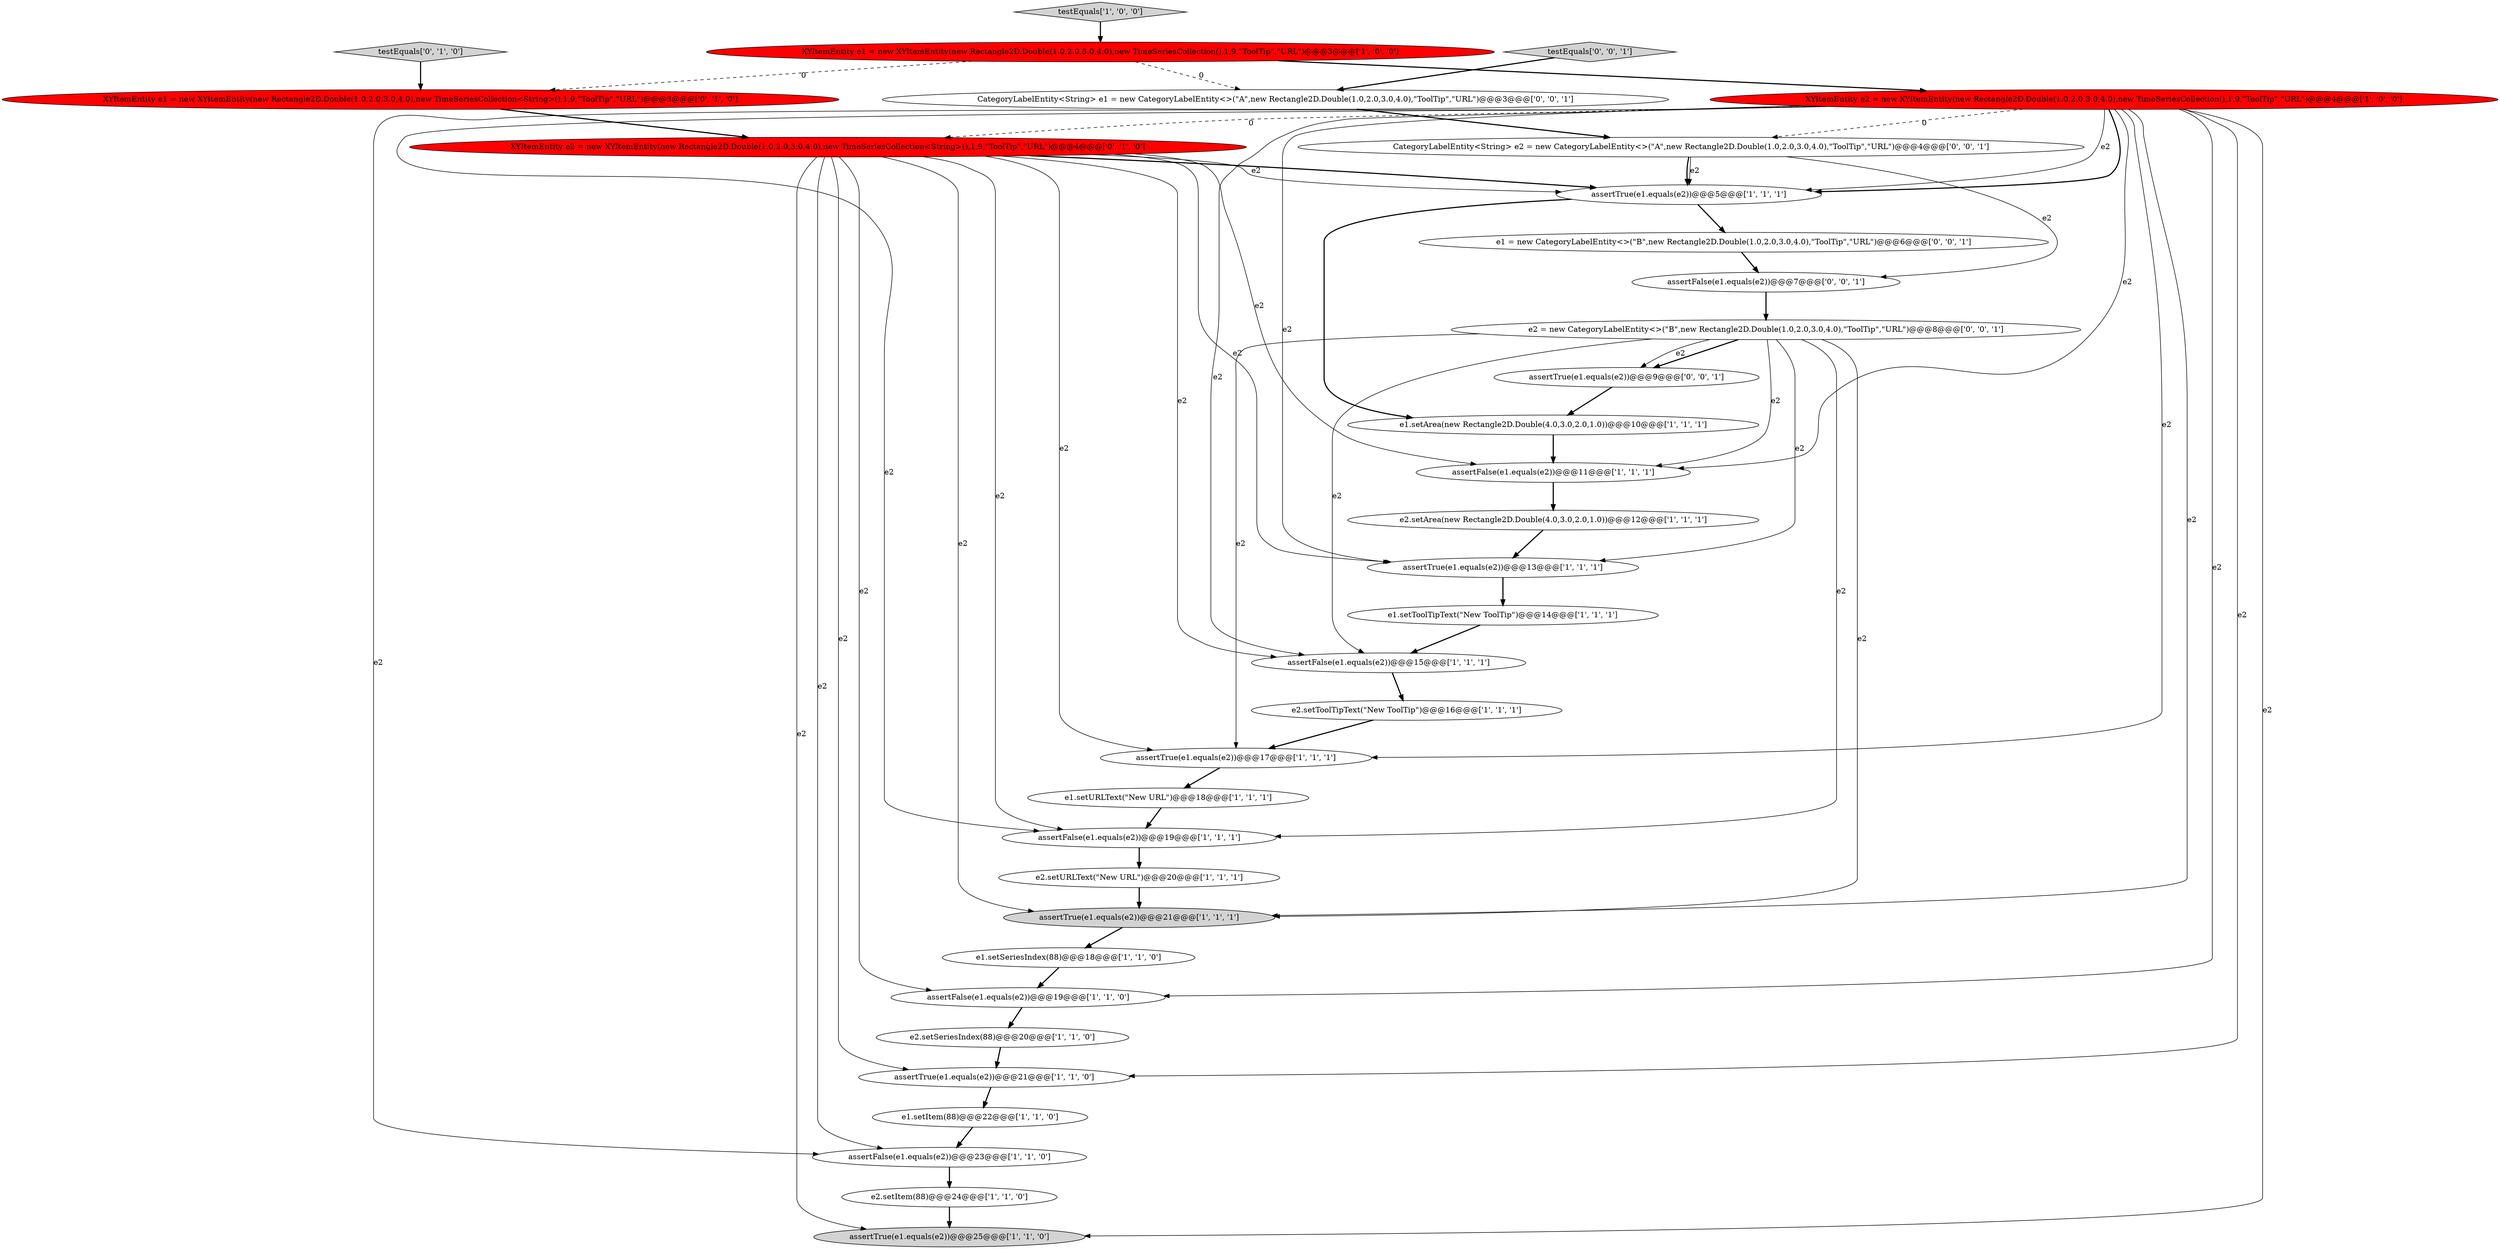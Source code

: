 digraph {
28 [style = filled, label = "e2 = new CategoryLabelEntity<>(\"B\",new Rectangle2D.Double(1.0,2.0,3.0,4.0),\"ToolTip\",\"URL\")@@@8@@@['0', '0', '1']", fillcolor = white, shape = ellipse image = "AAA0AAABBB3BBB"];
17 [style = filled, label = "assertFalse(e1.equals(e2))@@@15@@@['1', '1', '1']", fillcolor = white, shape = ellipse image = "AAA0AAABBB1BBB"];
32 [style = filled, label = "e1 = new CategoryLabelEntity<>(\"B\",new Rectangle2D.Double(1.0,2.0,3.0,4.0),\"ToolTip\",\"URL\")@@@6@@@['0', '0', '1']", fillcolor = white, shape = ellipse image = "AAA0AAABBB3BBB"];
27 [style = filled, label = "assertFalse(e1.equals(e2))@@@7@@@['0', '0', '1']", fillcolor = white, shape = ellipse image = "AAA0AAABBB3BBB"];
19 [style = filled, label = "assertTrue(e1.equals(e2))@@@5@@@['1', '1', '1']", fillcolor = white, shape = ellipse image = "AAA0AAABBB1BBB"];
30 [style = filled, label = "CategoryLabelEntity<String> e1 = new CategoryLabelEntity<>(\"A\",new Rectangle2D.Double(1.0,2.0,3.0,4.0),\"ToolTip\",\"URL\")@@@3@@@['0', '0', '1']", fillcolor = white, shape = ellipse image = "AAA0AAABBB3BBB"];
29 [style = filled, label = "testEquals['0', '0', '1']", fillcolor = lightgray, shape = diamond image = "AAA0AAABBB3BBB"];
3 [style = filled, label = "e2.setToolTipText(\"New ToolTip\")@@@16@@@['1', '1', '1']", fillcolor = white, shape = ellipse image = "AAA0AAABBB1BBB"];
5 [style = filled, label = "assertTrue(e1.equals(e2))@@@21@@@['1', '1', '1']", fillcolor = lightgray, shape = ellipse image = "AAA0AAABBB1BBB"];
0 [style = filled, label = "testEquals['1', '0', '0']", fillcolor = lightgray, shape = diamond image = "AAA0AAABBB1BBB"];
23 [style = filled, label = "e1.setArea(new Rectangle2D.Double(4.0,3.0,2.0,1.0))@@@10@@@['1', '1', '1']", fillcolor = white, shape = ellipse image = "AAA0AAABBB1BBB"];
25 [style = filled, label = "testEquals['0', '1', '0']", fillcolor = lightgray, shape = diamond image = "AAA0AAABBB2BBB"];
31 [style = filled, label = "assertTrue(e1.equals(e2))@@@9@@@['0', '0', '1']", fillcolor = white, shape = ellipse image = "AAA0AAABBB3BBB"];
10 [style = filled, label = "e2.setSeriesIndex(88)@@@20@@@['1', '1', '0']", fillcolor = white, shape = ellipse image = "AAA0AAABBB1BBB"];
26 [style = filled, label = "XYItemEntity e2 = new XYItemEntity(new Rectangle2D.Double(1.0,2.0,3.0,4.0),new TimeSeriesCollection<String>(),1,9,\"ToolTip\",\"URL\")@@@4@@@['0', '1', '0']", fillcolor = red, shape = ellipse image = "AAA1AAABBB2BBB"];
7 [style = filled, label = "XYItemEntity e1 = new XYItemEntity(new Rectangle2D.Double(1.0,2.0,3.0,4.0),new TimeSeriesCollection(),1,9,\"ToolTip\",\"URL\")@@@3@@@['1', '0', '0']", fillcolor = red, shape = ellipse image = "AAA1AAABBB1BBB"];
21 [style = filled, label = "assertFalse(e1.equals(e2))@@@19@@@['1', '1', '1']", fillcolor = white, shape = ellipse image = "AAA0AAABBB1BBB"];
9 [style = filled, label = "assertFalse(e1.equals(e2))@@@19@@@['1', '1', '0']", fillcolor = white, shape = ellipse image = "AAA0AAABBB1BBB"];
8 [style = filled, label = "XYItemEntity e2 = new XYItemEntity(new Rectangle2D.Double(1.0,2.0,3.0,4.0),new TimeSeriesCollection(),1,9,\"ToolTip\",\"URL\")@@@4@@@['1', '0', '0']", fillcolor = red, shape = ellipse image = "AAA1AAABBB1BBB"];
33 [style = filled, label = "CategoryLabelEntity<String> e2 = new CategoryLabelEntity<>(\"A\",new Rectangle2D.Double(1.0,2.0,3.0,4.0),\"ToolTip\",\"URL\")@@@4@@@['0', '0', '1']", fillcolor = white, shape = ellipse image = "AAA0AAABBB3BBB"];
14 [style = filled, label = "e1.setToolTipText(\"New ToolTip\")@@@14@@@['1', '1', '1']", fillcolor = white, shape = ellipse image = "AAA0AAABBB1BBB"];
11 [style = filled, label = "e1.setURLText(\"New URL\")@@@18@@@['1', '1', '1']", fillcolor = white, shape = ellipse image = "AAA0AAABBB1BBB"];
15 [style = filled, label = "e1.setItem(88)@@@22@@@['1', '1', '0']", fillcolor = white, shape = ellipse image = "AAA0AAABBB1BBB"];
6 [style = filled, label = "assertTrue(e1.equals(e2))@@@25@@@['1', '1', '0']", fillcolor = lightgray, shape = ellipse image = "AAA0AAABBB1BBB"];
24 [style = filled, label = "XYItemEntity e1 = new XYItemEntity(new Rectangle2D.Double(1.0,2.0,3.0,4.0),new TimeSeriesCollection<String>(),1,9,\"ToolTip\",\"URL\")@@@3@@@['0', '1', '0']", fillcolor = red, shape = ellipse image = "AAA1AAABBB2BBB"];
13 [style = filled, label = "assertFalse(e1.equals(e2))@@@23@@@['1', '1', '0']", fillcolor = white, shape = ellipse image = "AAA0AAABBB1BBB"];
1 [style = filled, label = "e2.setURLText(\"New URL\")@@@20@@@['1', '1', '1']", fillcolor = white, shape = ellipse image = "AAA0AAABBB1BBB"];
12 [style = filled, label = "e2.setItem(88)@@@24@@@['1', '1', '0']", fillcolor = white, shape = ellipse image = "AAA0AAABBB1BBB"];
16 [style = filled, label = "assertTrue(e1.equals(e2))@@@13@@@['1', '1', '1']", fillcolor = white, shape = ellipse image = "AAA0AAABBB1BBB"];
2 [style = filled, label = "assertTrue(e1.equals(e2))@@@17@@@['1', '1', '1']", fillcolor = white, shape = ellipse image = "AAA0AAABBB1BBB"];
4 [style = filled, label = "assertFalse(e1.equals(e2))@@@11@@@['1', '1', '1']", fillcolor = white, shape = ellipse image = "AAA0AAABBB1BBB"];
18 [style = filled, label = "e2.setArea(new Rectangle2D.Double(4.0,3.0,2.0,1.0))@@@12@@@['1', '1', '1']", fillcolor = white, shape = ellipse image = "AAA0AAABBB1BBB"];
22 [style = filled, label = "assertTrue(e1.equals(e2))@@@21@@@['1', '1', '0']", fillcolor = white, shape = ellipse image = "AAA0AAABBB1BBB"];
20 [style = filled, label = "e1.setSeriesIndex(88)@@@18@@@['1', '1', '0']", fillcolor = white, shape = ellipse image = "AAA0AAABBB1BBB"];
1->5 [style = bold, label=""];
10->22 [style = bold, label=""];
26->21 [style = solid, label="e2"];
26->2 [style = solid, label="e2"];
28->21 [style = solid, label="e2"];
15->13 [style = bold, label=""];
33->27 [style = solid, label="e2"];
22->15 [style = bold, label=""];
31->23 [style = bold, label=""];
30->33 [style = bold, label=""];
26->9 [style = solid, label="e2"];
5->20 [style = bold, label=""];
20->9 [style = bold, label=""];
29->30 [style = bold, label=""];
8->4 [style = solid, label="e2"];
26->17 [style = solid, label="e2"];
8->19 [style = bold, label=""];
8->33 [style = dashed, label="0"];
26->19 [style = solid, label="e2"];
27->28 [style = bold, label=""];
11->21 [style = bold, label=""];
28->31 [style = bold, label=""];
26->13 [style = solid, label="e2"];
8->22 [style = solid, label="e2"];
23->4 [style = bold, label=""];
26->5 [style = solid, label="e2"];
28->2 [style = solid, label="e2"];
14->17 [style = bold, label=""];
32->27 [style = bold, label=""];
4->18 [style = bold, label=""];
26->22 [style = solid, label="e2"];
8->19 [style = solid, label="e2"];
28->17 [style = solid, label="e2"];
8->5 [style = solid, label="e2"];
9->10 [style = bold, label=""];
26->19 [style = bold, label=""];
7->8 [style = bold, label=""];
12->6 [style = bold, label=""];
26->16 [style = solid, label="e2"];
8->2 [style = solid, label="e2"];
26->4 [style = solid, label="e2"];
28->5 [style = solid, label="e2"];
0->7 [style = bold, label=""];
33->19 [style = solid, label="e2"];
24->26 [style = bold, label=""];
25->24 [style = bold, label=""];
8->9 [style = solid, label="e2"];
28->16 [style = solid, label="e2"];
13->12 [style = bold, label=""];
19->32 [style = bold, label=""];
3->2 [style = bold, label=""];
8->17 [style = solid, label="e2"];
28->31 [style = solid, label="e2"];
7->24 [style = dashed, label="0"];
19->23 [style = bold, label=""];
7->30 [style = dashed, label="0"];
21->1 [style = bold, label=""];
8->21 [style = solid, label="e2"];
8->6 [style = solid, label="e2"];
17->3 [style = bold, label=""];
8->13 [style = solid, label="e2"];
16->14 [style = bold, label=""];
28->4 [style = solid, label="e2"];
33->19 [style = bold, label=""];
8->16 [style = solid, label="e2"];
2->11 [style = bold, label=""];
26->6 [style = solid, label="e2"];
8->26 [style = dashed, label="0"];
18->16 [style = bold, label=""];
}
